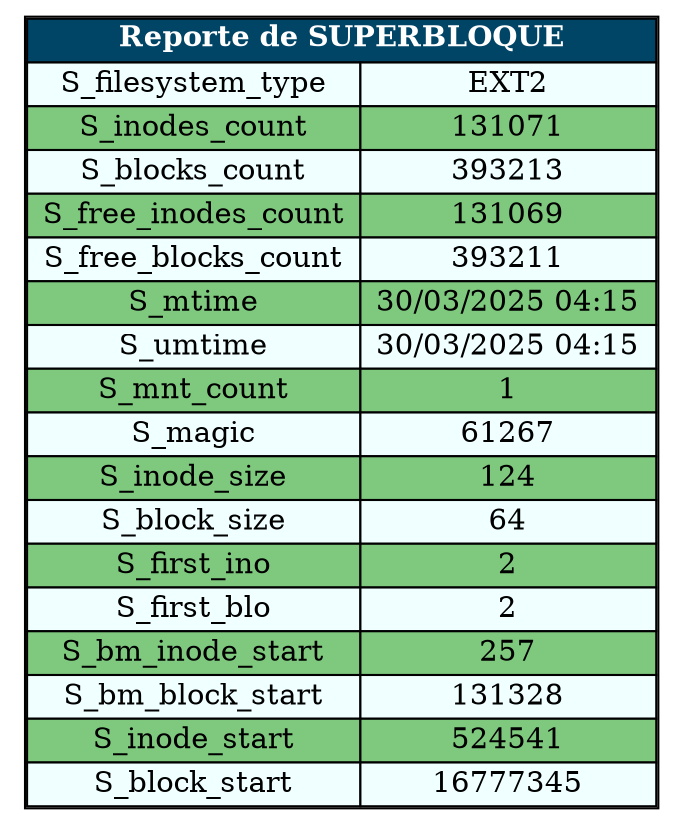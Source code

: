 digraph sb {
node [shape=plaintext];
sb [label=<
<table border='1' cellborder='1' cellspacing='0'>
<tr><td colspan='2' bgcolor='#004466'><font color='white'><b>Reporte de SUPERBLOQUE</b></font></td></tr>
 <tr>
  <td bgcolor='Azure'> S_filesystem_type </td> 
  <td bgcolor='Azure'> EXT2 </td> 
 </tr> 
 <tr>
  <td bgcolor='#7FC97F'> S_inodes_count </td> 
  <td bgcolor='#7FC97F'> 131071 </td> 
 </tr> 
 <tr>
  <td bgcolor='Azure'> S_blocks_count </td> 
  <td bgcolor='Azure'> 393213 </td> 
 </tr> 
 <tr>
  <td bgcolor='#7FC97F'> S_free_inodes_count </td> 
  <td bgcolor='#7FC97F'> 131069 </td> 
 </tr> 
 <tr>
  <td bgcolor='Azure'> S_free_blocks_count </td> 
  <td bgcolor='Azure'> 393211 </td> 
 </tr> 
 <tr>
  <td bgcolor='#7FC97F'> S_mtime </td> 
  <td bgcolor='#7FC97F'> 30/03/2025 04:15 </td> 
 </tr> 
 <tr>
  <td bgcolor='Azure'> S_umtime </td> 
  <td bgcolor='Azure'> 30/03/2025 04:15 </td> 
 </tr> 
 <tr>
  <td bgcolor='#7FC97F'> S_mnt_count </td> 
  <td bgcolor='#7FC97F'> 1 </td> 
 </tr> 
 <tr>
  <td bgcolor='Azure'> S_magic </td> 
  <td bgcolor='Azure'> 61267 </td> 
 </tr> 
 <tr>
  <td bgcolor='#7FC97F'> S_inode_size </td> 
  <td bgcolor='#7FC97F'> 124 </td> 
 </tr> 
 <tr>
  <td bgcolor='Azure'> S_block_size </td> 
  <td bgcolor='Azure'> 64 </td> 
 </tr> 
 <tr>
  <td bgcolor='#7FC97F'> S_first_ino </td> 
  <td bgcolor='#7FC97F'> 2 </td> 
 </tr> 
 <tr>
  <td bgcolor='Azure'> S_first_blo </td> 
  <td bgcolor='Azure'> 2 </td> 
 </tr> 
 <tr>
  <td bgcolor='#7FC97F'> S_bm_inode_start </td> 
  <td bgcolor='#7FC97F'> 257 </td> 
 </tr> 
 <tr>
  <td bgcolor='Azure'> S_bm_block_start </td> 
  <td bgcolor='Azure'> 131328 </td> 
 </tr> 
 <tr>
  <td bgcolor='#7FC97F'> S_inode_start </td> 
  <td bgcolor='#7FC97F'> 524541 </td> 
 </tr> 
 <tr>
  <td bgcolor='Azure'> S_block_start </td> 
  <td bgcolor='Azure'> 16777345 </td> 
 </tr> 
</table>>];
}
